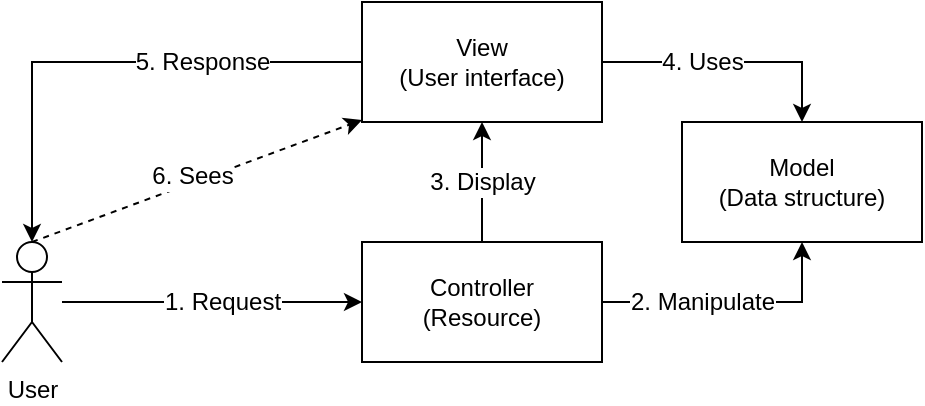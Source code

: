 <mxfile pages="5">
    <diagram id="45507ee3-61b9-811b-3543-1c1f494e3b03" name="MVC">
        <mxGraphModel dx="958" dy="784" grid="1" gridSize="10" guides="1" tooltips="1" connect="1" arrows="1" fold="1" page="1" pageScale="1" pageWidth="850" pageHeight="1100" math="0" shadow="0">
            <root>
                <mxCell id="0"/>
                <mxCell id="1" parent="0"/>
                <mxCell id="55c1ee392287d2f2-1" value="Model&lt;br&gt;(Data structure)" style="rounded=0;whiteSpace=wrap;html=1;" parent="1" vertex="1">
                    <mxGeometry x="420" y="260" width="120" height="60" as="geometry"/>
                </mxCell>
                <mxCell id="55c1ee392287d2f2-14" style="edgeStyle=orthogonalEdgeStyle;rounded=0;html=1;jettySize=auto;orthogonalLoop=1;" parent="1" source="55c1ee392287d2f2-2" target="55c1ee392287d2f2-12" edge="1">
                    <mxGeometry relative="1" as="geometry"/>
                </mxCell>
                <mxCell id="55c1ee392287d2f2-20" value="3. Display" style="text;html=1;resizable=0;points=[];align=center;verticalAlign=middle;labelBackgroundColor=#ffffff;" parent="55c1ee392287d2f2-14" vertex="1" connectable="0">
                    <mxGeometry x="-0.15" relative="1" as="geometry">
                        <mxPoint y="-4.5" as="offset"/>
                    </mxGeometry>
                </mxCell>
                <mxCell id="55c1ee392287d2f2-15" style="edgeStyle=orthogonalEdgeStyle;rounded=0;html=1;entryX=0.5;entryY=1;jettySize=auto;orthogonalLoop=1;" parent="1" source="55c1ee392287d2f2-2" target="55c1ee392287d2f2-1" edge="1">
                    <mxGeometry relative="1" as="geometry"/>
                </mxCell>
                <mxCell id="55c1ee392287d2f2-19" value="2. Manipulate" style="text;html=1;resizable=0;points=[];align=center;verticalAlign=middle;labelBackgroundColor=#ffffff;" parent="55c1ee392287d2f2-15" vertex="1" connectable="0">
                    <mxGeometry x="0.077" y="-2" relative="1" as="geometry">
                        <mxPoint x="-20" y="-2" as="offset"/>
                    </mxGeometry>
                </mxCell>
                <mxCell id="55c1ee392287d2f2-2" value="Controller&lt;br&gt;(Resource)&lt;br&gt;" style="rounded=0;whiteSpace=wrap;html=1;" parent="1" vertex="1">
                    <mxGeometry x="260" y="320" width="120" height="60" as="geometry"/>
                </mxCell>
                <mxCell id="55c1ee392287d2f2-8" style="edgeStyle=orthogonalEdgeStyle;rounded=0;html=1;jettySize=auto;orthogonalLoop=1;" parent="1" source="55c1ee392287d2f2-4" target="55c1ee392287d2f2-2" edge="1">
                    <mxGeometry relative="1" as="geometry"/>
                </mxCell>
                <mxCell id="55c1ee392287d2f2-10" value="1. Request" style="text;html=1;resizable=0;points=[];align=center;verticalAlign=middle;labelBackgroundColor=#ffffff;" parent="55c1ee392287d2f2-8" vertex="1" connectable="0">
                    <mxGeometry x="-0.133" y="-1" relative="1" as="geometry">
                        <mxPoint x="15" y="-1" as="offset"/>
                    </mxGeometry>
                </mxCell>
                <mxCell id="55c1ee392287d2f2-22" style="rounded=0;html=1;exitX=0.5;exitY=0;exitPerimeter=0;entryX=0;entryY=0.983;entryPerimeter=0;jettySize=auto;orthogonalLoop=1;dashed=1;" parent="1" source="55c1ee392287d2f2-4" target="55c1ee392287d2f2-12" edge="1">
                    <mxGeometry relative="1" as="geometry"/>
                </mxCell>
                <mxCell id="55c1ee392287d2f2-23" value="6. Sees" style="text;html=1;resizable=0;points=[];align=center;verticalAlign=middle;labelBackgroundColor=#ffffff;" parent="55c1ee392287d2f2-22" vertex="1" connectable="0">
                    <mxGeometry x="-0.265" y="-1" relative="1" as="geometry">
                        <mxPoint x="18.5" y="-12" as="offset"/>
                    </mxGeometry>
                </mxCell>
                <mxCell id="55c1ee392287d2f2-4" value="User" style="shape=umlActor;verticalLabelPosition=bottom;labelBackgroundColor=#ffffff;verticalAlign=top;html=1;" parent="1" vertex="1">
                    <mxGeometry x="80" y="320" width="30" height="60" as="geometry"/>
                </mxCell>
                <mxCell id="55c1ee392287d2f2-13" style="edgeStyle=orthogonalEdgeStyle;rounded=0;html=1;entryX=0.5;entryY=0;entryPerimeter=0;jettySize=auto;orthogonalLoop=1;" parent="1" source="55c1ee392287d2f2-12" target="55c1ee392287d2f2-4" edge="1">
                    <mxGeometry relative="1" as="geometry"/>
                </mxCell>
                <mxCell id="55c1ee392287d2f2-18" value="5. Response" style="text;html=1;resizable=0;points=[];align=center;verticalAlign=middle;labelBackgroundColor=#ffffff;" parent="55c1ee392287d2f2-13" vertex="1" connectable="0">
                    <mxGeometry x="0.082" y="2" relative="1" as="geometry">
                        <mxPoint x="58" y="-2" as="offset"/>
                    </mxGeometry>
                </mxCell>
                <mxCell id="55c1ee392287d2f2-17" style="edgeStyle=orthogonalEdgeStyle;rounded=0;html=1;entryX=0.5;entryY=0;jettySize=auto;orthogonalLoop=1;" parent="1" source="55c1ee392287d2f2-12" target="55c1ee392287d2f2-1" edge="1">
                    <mxGeometry relative="1" as="geometry"/>
                </mxCell>
                <mxCell id="55c1ee392287d2f2-21" value="4. Uses" style="text;html=1;resizable=0;points=[];align=center;verticalAlign=middle;labelBackgroundColor=#ffffff;" parent="55c1ee392287d2f2-17" vertex="1" connectable="0">
                    <mxGeometry x="-0.462" y="-1" relative="1" as="geometry">
                        <mxPoint x="15" y="-1" as="offset"/>
                    </mxGeometry>
                </mxCell>
                <mxCell id="55c1ee392287d2f2-12" value="View&lt;br&gt;(User interface)&lt;br&gt;" style="rounded=0;whiteSpace=wrap;html=1;" parent="1" vertex="1">
                    <mxGeometry x="260" y="200" width="120" height="60" as="geometry"/>
                </mxCell>
            </root>
        </mxGraphModel>
    </diagram>
    <diagram id="7ed8ea1d-cc0b-b0a7-d203-cf0f7a5fa491" name="ViewModel">
        <mxGraphModel dx="958" dy="784" grid="1" gridSize="10" guides="1" tooltips="1" connect="1" arrows="1" fold="1" page="1" pageScale="1" pageWidth="850" pageHeight="1100" math="0" shadow="0">
            <root>
                <mxCell id="0"/>
                <mxCell id="1" parent="0"/>
                <mxCell id="5344d67a8a685fb7-1" value="ViewModel&lt;br&gt;(Data structure)" style="rounded=0;whiteSpace=wrap;html=1;" parent="1" vertex="1">
                    <mxGeometry x="420" y="260" width="120" height="60" as="geometry"/>
                </mxCell>
                <mxCell id="5344d67a8a685fb7-2" style="edgeStyle=orthogonalEdgeStyle;rounded=0;html=1;jettySize=auto;orthogonalLoop=1;" parent="1" source="5344d67a8a685fb7-6" target="5344d67a8a685fb7-16" edge="1">
                    <mxGeometry relative="1" as="geometry"/>
                </mxCell>
                <mxCell id="5344d67a8a685fb7-3" value="4. Display" style="text;html=1;resizable=0;points=[];align=center;verticalAlign=middle;labelBackgroundColor=#ffffff;" parent="5344d67a8a685fb7-2" vertex="1" connectable="0">
                    <mxGeometry x="-0.15" relative="1" as="geometry">
                        <mxPoint y="-4.5" as="offset"/>
                    </mxGeometry>
                </mxCell>
                <mxCell id="5344d67a8a685fb7-4" style="edgeStyle=orthogonalEdgeStyle;rounded=0;html=1;entryX=0.5;entryY=1;jettySize=auto;orthogonalLoop=1;" parent="1" source="5344d67a8a685fb7-6" target="5344d67a8a685fb7-1" edge="1">
                    <mxGeometry relative="1" as="geometry"/>
                </mxCell>
                <mxCell id="5344d67a8a685fb7-5" value="3. Creates" style="text;html=1;resizable=0;points=[];align=center;verticalAlign=middle;labelBackgroundColor=#ffffff;" parent="5344d67a8a685fb7-4" vertex="1" connectable="0">
                    <mxGeometry x="0.077" y="-2" relative="1" as="geometry">
                        <mxPoint x="-10" y="-2" as="offset"/>
                    </mxGeometry>
                </mxCell>
                <mxCell id="5344d67a8a685fb7-19" style="edgeStyle=orthogonalEdgeStyle;rounded=0;html=1;jettySize=auto;orthogonalLoop=1;" parent="1" source="5344d67a8a685fb7-6" target="5344d67a8a685fb7-18" edge="1">
                    <mxGeometry relative="1" as="geometry"/>
                </mxCell>
                <mxCell id="5344d67a8a685fb7-20" value="2. Manipulates" style="text;html=1;resizable=0;points=[];align=center;verticalAlign=middle;labelBackgroundColor=#ffffff;" parent="5344d67a8a685fb7-19" vertex="1" connectable="0">
                    <mxGeometry x="-0.188" y="29" relative="1" as="geometry">
                        <mxPoint x="-29" y="6" as="offset"/>
                    </mxGeometry>
                </mxCell>
                <mxCell id="5344d67a8a685fb7-6" value="Controller&lt;br&gt;(Resource)&lt;br&gt;" style="rounded=0;whiteSpace=wrap;html=1;" parent="1" vertex="1">
                    <mxGeometry x="260" y="320" width="120" height="60" as="geometry"/>
                </mxCell>
                <mxCell id="5344d67a8a685fb7-7" style="edgeStyle=orthogonalEdgeStyle;rounded=0;html=1;jettySize=auto;orthogonalLoop=1;" parent="1" source="5344d67a8a685fb7-11" target="5344d67a8a685fb7-6" edge="1">
                    <mxGeometry relative="1" as="geometry"/>
                </mxCell>
                <mxCell id="5344d67a8a685fb7-8" value="1. Request" style="text;html=1;resizable=0;points=[];align=center;verticalAlign=middle;labelBackgroundColor=#ffffff;" parent="5344d67a8a685fb7-7" vertex="1" connectable="0">
                    <mxGeometry x="-0.133" y="-1" relative="1" as="geometry">
                        <mxPoint x="15" y="-1" as="offset"/>
                    </mxGeometry>
                </mxCell>
                <mxCell id="5344d67a8a685fb7-9" style="rounded=0;html=1;exitX=0.5;exitY=0;exitPerimeter=0;entryX=0;entryY=0.983;entryPerimeter=0;jettySize=auto;orthogonalLoop=1;dashed=1;" parent="1" source="5344d67a8a685fb7-11" target="5344d67a8a685fb7-16" edge="1">
                    <mxGeometry relative="1" as="geometry"/>
                </mxCell>
                <mxCell id="5344d67a8a685fb7-10" value="7. Sees" style="text;html=1;resizable=0;points=[];align=center;verticalAlign=middle;labelBackgroundColor=#ffffff;" parent="5344d67a8a685fb7-9" vertex="1" connectable="0">
                    <mxGeometry x="-0.265" y="-1" relative="1" as="geometry">
                        <mxPoint x="18.5" y="-12" as="offset"/>
                    </mxGeometry>
                </mxCell>
                <mxCell id="5344d67a8a685fb7-11" value="User" style="shape=umlActor;verticalLabelPosition=bottom;labelBackgroundColor=#ffffff;verticalAlign=top;html=1;" parent="1" vertex="1">
                    <mxGeometry x="80" y="320" width="30" height="60" as="geometry"/>
                </mxCell>
                <mxCell id="5344d67a8a685fb7-12" style="edgeStyle=orthogonalEdgeStyle;rounded=0;html=1;entryX=0.5;entryY=0;entryPerimeter=0;jettySize=auto;orthogonalLoop=1;" parent="1" source="5344d67a8a685fb7-16" target="5344d67a8a685fb7-11" edge="1">
                    <mxGeometry relative="1" as="geometry"/>
                </mxCell>
                <mxCell id="5344d67a8a685fb7-13" value="6. Response" style="text;html=1;resizable=0;points=[];align=center;verticalAlign=middle;labelBackgroundColor=#ffffff;" parent="5344d67a8a685fb7-12" vertex="1" connectable="0">
                    <mxGeometry x="0.082" y="2" relative="1" as="geometry">
                        <mxPoint x="58" y="-2" as="offset"/>
                    </mxGeometry>
                </mxCell>
                <mxCell id="5344d67a8a685fb7-14" style="edgeStyle=orthogonalEdgeStyle;rounded=0;html=1;entryX=0.5;entryY=0;jettySize=auto;orthogonalLoop=1;" parent="1" source="5344d67a8a685fb7-16" target="5344d67a8a685fb7-1" edge="1">
                    <mxGeometry relative="1" as="geometry"/>
                </mxCell>
                <mxCell id="5344d67a8a685fb7-15" value="5. Uses" style="text;html=1;resizable=0;points=[];align=center;verticalAlign=middle;labelBackgroundColor=#ffffff;" parent="5344d67a8a685fb7-14" vertex="1" connectable="0">
                    <mxGeometry x="-0.462" y="-1" relative="1" as="geometry">
                        <mxPoint x="15" y="-1" as="offset"/>
                    </mxGeometry>
                </mxCell>
                <mxCell id="5344d67a8a685fb7-16" value="View&lt;br&gt;(User interface)&lt;br&gt;" style="rounded=0;whiteSpace=wrap;html=1;" parent="1" vertex="1">
                    <mxGeometry x="260" y="200" width="120" height="60" as="geometry"/>
                </mxCell>
                <mxCell id="5344d67a8a685fb7-18" value="Model&lt;br&gt;(Domain)&lt;br&gt;" style="rounded=0;whiteSpace=wrap;html=1;" parent="1" vertex="1">
                    <mxGeometry x="260" y="440" width="120" height="60" as="geometry"/>
                </mxCell>
            </root>
        </mxGraphModel>
    </diagram>
    <diagram id="3be8dbe0-1b58-a1a6-364f-ae996fb718cf" name="Web APIs">
        <mxGraphModel dx="958" dy="784" grid="1" gridSize="10" guides="1" tooltips="1" connect="1" arrows="1" fold="1" page="1" pageScale="1" pageWidth="850" pageHeight="1100" math="0" shadow="0">
            <root>
                <mxCell id="0"/>
                <mxCell id="1" parent="0"/>
                <mxCell id="2" value="Model&lt;br&gt;(Data structure)" style="rounded=0;whiteSpace=wrap;html=1;" parent="1" vertex="1">
                    <mxGeometry x="420" y="260" width="120" height="60" as="geometry"/>
                </mxCell>
                <mxCell id="3" style="edgeStyle=orthogonalEdgeStyle;rounded=0;html=1;jettySize=auto;orthogonalLoop=1;" parent="1" source="7" target="17" edge="1">
                    <mxGeometry relative="1" as="geometry"/>
                </mxCell>
                <mxCell id="4" value="3. Display" style="text;html=1;resizable=0;points=[];align=center;verticalAlign=middle;labelBackgroundColor=#ffffff;" parent="3" vertex="1" connectable="0">
                    <mxGeometry x="-0.15" relative="1" as="geometry">
                        <mxPoint y="-4.5" as="offset"/>
                    </mxGeometry>
                </mxCell>
                <mxCell id="5" style="edgeStyle=orthogonalEdgeStyle;rounded=0;html=1;entryX=0.5;entryY=1;jettySize=auto;orthogonalLoop=1;" parent="1" source="7" target="2" edge="1">
                    <mxGeometry relative="1" as="geometry"/>
                </mxCell>
                <mxCell id="6" value="2. Manipulate" style="text;html=1;resizable=0;points=[];align=center;verticalAlign=middle;labelBackgroundColor=#ffffff;" parent="5" vertex="1" connectable="0">
                    <mxGeometry x="0.077" y="-2" relative="1" as="geometry">
                        <mxPoint x="-20" y="-2" as="offset"/>
                    </mxGeometry>
                </mxCell>
                <mxCell id="7" value="Controller&lt;br&gt;(Resource)&lt;br&gt;" style="rounded=0;whiteSpace=wrap;html=1;" parent="1" vertex="1">
                    <mxGeometry x="260" y="320" width="120" height="60" as="geometry"/>
                </mxCell>
                <mxCell id="8" style="edgeStyle=orthogonalEdgeStyle;rounded=0;html=1;jettySize=auto;orthogonalLoop=1;" parent="1" source="12" target="7" edge="1">
                    <mxGeometry relative="1" as="geometry"/>
                </mxCell>
                <mxCell id="9" value="1. Request" style="text;html=1;resizable=0;points=[];align=center;verticalAlign=middle;labelBackgroundColor=#ffffff;" parent="8" vertex="1" connectable="0">
                    <mxGeometry x="-0.133" y="-1" relative="1" as="geometry">
                        <mxPoint x="15" y="-1" as="offset"/>
                    </mxGeometry>
                </mxCell>
                <mxCell id="10" style="rounded=0;html=1;exitX=0.5;exitY=0;exitPerimeter=0;entryX=0;entryY=0.983;entryPerimeter=0;jettySize=auto;orthogonalLoop=1;dashed=1;" parent="1" source="12" target="17" edge="1">
                    <mxGeometry relative="1" as="geometry"/>
                </mxCell>
                <mxCell id="11" value="6. Consumes" style="text;html=1;resizable=0;points=[];align=center;verticalAlign=middle;labelBackgroundColor=#ffffff;" parent="10" vertex="1" connectable="0">
                    <mxGeometry x="-0.265" y="-1" relative="1" as="geometry">
                        <mxPoint x="18.5" y="-12" as="offset"/>
                    </mxGeometry>
                </mxCell>
                <mxCell id="12" value="Client" style="shape=umlActor;verticalLabelPosition=bottom;labelBackgroundColor=#ffffff;verticalAlign=top;html=1;" parent="1" vertex="1">
                    <mxGeometry x="80" y="320" width="30" height="60" as="geometry"/>
                </mxCell>
                <mxCell id="13" style="edgeStyle=orthogonalEdgeStyle;rounded=0;html=1;entryX=0.5;entryY=0;entryPerimeter=0;jettySize=auto;orthogonalLoop=1;" parent="1" source="17" target="12" edge="1">
                    <mxGeometry relative="1" as="geometry"/>
                </mxCell>
                <mxCell id="14" value="5. Response" style="text;html=1;resizable=0;points=[];align=center;verticalAlign=middle;labelBackgroundColor=#ffffff;" parent="13" vertex="1" connectable="0">
                    <mxGeometry x="0.082" y="2" relative="1" as="geometry">
                        <mxPoint x="58" y="-2" as="offset"/>
                    </mxGeometry>
                </mxCell>
                <mxCell id="15" style="edgeStyle=orthogonalEdgeStyle;rounded=0;html=1;entryX=0.5;entryY=0;jettySize=auto;orthogonalLoop=1;" parent="1" source="17" target="2" edge="1">
                    <mxGeometry relative="1" as="geometry"/>
                </mxCell>
                <mxCell id="16" value="4. Serializing" style="text;html=1;resizable=0;points=[];align=center;verticalAlign=middle;labelBackgroundColor=#ffffff;" parent="15" vertex="1" connectable="0">
                    <mxGeometry x="-0.462" y="-1" relative="1" as="geometry">
                        <mxPoint x="15" y="-1" as="offset"/>
                    </mxGeometry>
                </mxCell>
                <mxCell id="17" value="Data&lt;br&gt;" style="rounded=0;whiteSpace=wrap;html=1;" parent="1" vertex="1">
                    <mxGeometry x="260" y="200" width="120" height="60" as="geometry"/>
                </mxCell>
            </root>
        </mxGraphModel>
    </diagram>
    <diagram id="980cea9f-c2d1-b28c-84b2-f6ba478122d5" name="MVC+DTOs">
        <mxGraphModel dx="958" dy="784" grid="1" gridSize="10" guides="1" tooltips="1" connect="1" arrows="1" fold="1" page="1" pageScale="1" pageWidth="850" pageHeight="1100" math="0" shadow="0">
            <root>
                <mxCell id="0"/>
                <mxCell id="1" parent="0"/>
                <mxCell id="2" value="DTO&lt;br&gt;" style="rounded=0;whiteSpace=wrap;html=1;" parent="1" vertex="1">
                    <mxGeometry x="420" y="260" width="120" height="60" as="geometry"/>
                </mxCell>
                <mxCell id="3" style="edgeStyle=orthogonalEdgeStyle;rounded=0;html=1;jettySize=auto;orthogonalLoop=1;" parent="1" source="9" target="19" edge="1">
                    <mxGeometry relative="1" as="geometry"/>
                </mxCell>
                <mxCell id="4" value="4. Display" style="text;html=1;resizable=0;points=[];align=center;verticalAlign=middle;labelBackgroundColor=#ffffff;" parent="3" vertex="1" connectable="0">
                    <mxGeometry x="-0.15" relative="1" as="geometry">
                        <mxPoint y="-4.5" as="offset"/>
                    </mxGeometry>
                </mxCell>
                <mxCell id="5" style="edgeStyle=orthogonalEdgeStyle;rounded=0;html=1;entryX=0.5;entryY=1;jettySize=auto;orthogonalLoop=1;" parent="1" source="9" target="2" edge="1">
                    <mxGeometry relative="1" as="geometry"/>
                </mxCell>
                <mxCell id="6" value="3. Creates" style="text;html=1;resizable=0;points=[];align=center;verticalAlign=middle;labelBackgroundColor=#ffffff;" parent="5" vertex="1" connectable="0">
                    <mxGeometry x="0.077" y="-2" relative="1" as="geometry">
                        <mxPoint x="-10" y="-2" as="offset"/>
                    </mxGeometry>
                </mxCell>
                <mxCell id="7" style="edgeStyle=orthogonalEdgeStyle;rounded=0;html=1;jettySize=auto;orthogonalLoop=1;" parent="1" source="9" target="20" edge="1">
                    <mxGeometry relative="1" as="geometry"/>
                </mxCell>
                <mxCell id="8" value="2. Manipulates" style="text;html=1;resizable=0;points=[];align=center;verticalAlign=middle;labelBackgroundColor=#ffffff;" parent="7" vertex="1" connectable="0">
                    <mxGeometry x="-0.188" y="29" relative="1" as="geometry">
                        <mxPoint x="-29" y="6" as="offset"/>
                    </mxGeometry>
                </mxCell>
                <mxCell id="9" value="Controller&lt;br&gt;(Resource)&lt;br&gt;" style="rounded=0;whiteSpace=wrap;html=1;" parent="1" vertex="1">
                    <mxGeometry x="260" y="320" width="120" height="60" as="geometry"/>
                </mxCell>
                <mxCell id="10" style="edgeStyle=orthogonalEdgeStyle;rounded=0;html=1;jettySize=auto;orthogonalLoop=1;" parent="1" source="14" target="9" edge="1">
                    <mxGeometry relative="1" as="geometry"/>
                </mxCell>
                <mxCell id="11" value="1. Request" style="text;html=1;resizable=0;points=[];align=center;verticalAlign=middle;labelBackgroundColor=#ffffff;" parent="10" vertex="1" connectable="0">
                    <mxGeometry x="-0.133" y="-1" relative="1" as="geometry">
                        <mxPoint x="15" y="-1" as="offset"/>
                    </mxGeometry>
                </mxCell>
                <mxCell id="12" style="rounded=0;html=1;exitX=0.5;exitY=0;exitPerimeter=0;entryX=0;entryY=0.983;entryPerimeter=0;jettySize=auto;orthogonalLoop=1;dashed=1;" parent="1" source="14" target="19" edge="1">
                    <mxGeometry relative="1" as="geometry"/>
                </mxCell>
                <mxCell id="13" value="7. Consumes" style="text;html=1;resizable=0;points=[];align=center;verticalAlign=middle;labelBackgroundColor=#ffffff;" parent="12" vertex="1" connectable="0">
                    <mxGeometry x="-0.265" y="-1" relative="1" as="geometry">
                        <mxPoint x="18.5" y="-12" as="offset"/>
                    </mxGeometry>
                </mxCell>
                <mxCell id="14" value="Client" style="shape=umlActor;verticalLabelPosition=bottom;labelBackgroundColor=#ffffff;verticalAlign=top;html=1;" parent="1" vertex="1">
                    <mxGeometry x="80" y="320" width="30" height="60" as="geometry"/>
                </mxCell>
                <mxCell id="15" style="edgeStyle=orthogonalEdgeStyle;rounded=0;html=1;entryX=0.5;entryY=0;entryPerimeter=0;jettySize=auto;orthogonalLoop=1;" parent="1" source="19" target="14" edge="1">
                    <mxGeometry relative="1" as="geometry"/>
                </mxCell>
                <mxCell id="16" value="6. Response" style="text;html=1;resizable=0;points=[];align=center;verticalAlign=middle;labelBackgroundColor=#ffffff;" parent="15" vertex="1" connectable="0">
                    <mxGeometry x="0.082" y="2" relative="1" as="geometry">
                        <mxPoint x="58" y="-2" as="offset"/>
                    </mxGeometry>
                </mxCell>
                <mxCell id="17" style="edgeStyle=orthogonalEdgeStyle;rounded=0;html=1;entryX=0.5;entryY=0;jettySize=auto;orthogonalLoop=1;" parent="1" source="19" target="2" edge="1">
                    <mxGeometry relative="1" as="geometry"/>
                </mxCell>
                <mxCell id="18" value="5. Serializing" style="text;html=1;resizable=0;points=[];align=center;verticalAlign=middle;labelBackgroundColor=#ffffff;" parent="17" vertex="1" connectable="0">
                    <mxGeometry x="-0.462" y="-1" relative="1" as="geometry">
                        <mxPoint x="15" y="-1" as="offset"/>
                    </mxGeometry>
                </mxCell>
                <mxCell id="19" value="Data&lt;br&gt;" style="rounded=0;whiteSpace=wrap;html=1;" parent="1" vertex="1">
                    <mxGeometry x="260" y="200" width="120" height="60" as="geometry"/>
                </mxCell>
                <mxCell id="20" value="Model&lt;br&gt;(Domain)&lt;br&gt;" style="rounded=0;whiteSpace=wrap;html=1;" parent="1" vertex="1">
                    <mxGeometry x="260" y="440" width="120" height="60" as="geometry"/>
                </mxCell>
            </root>
        </mxGraphModel>
    </diagram>
    <diagram id="jFdloxNuc3hZUF0NXjSb" name="Typed Client">
        <mxGraphModel dx="958" dy="784" grid="1" gridSize="10" guides="1" tooltips="1" connect="1" arrows="1" fold="1" page="1" pageScale="1" pageWidth="850" pageHeight="1100" math="0" shadow="0">
            <root>
                <mxCell id="0"/>
                <mxCell id="1" parent="0"/>
                <mxCell id="725d6768634ed1ba-4" style="edgeStyle=orthogonalEdgeStyle;rounded=0;html=1;jettySize=auto;orthogonalLoop=1;" parent="1" source="725d6768634ed1ba-1" target="725d6768634ed1ba-2" edge="1">
                    <mxGeometry relative="1" as="geometry"/>
                </mxCell>
                <mxCell id="725d6768634ed1ba-8" value="Uses" style="text;html=1;resizable=0;points=[];align=center;verticalAlign=middle;labelBackgroundColor=#ffffff;" parent="725d6768634ed1ba-4" vertex="1" connectable="0">
                    <mxGeometry x="-0.383" y="2" relative="1" as="geometry">
                        <mxPoint x="15" y="2" as="offset"/>
                    </mxGeometry>
                </mxCell>
                <mxCell id="725d6768634ed1ba-1" value="My.Api" style="rounded=0;whiteSpace=wrap;html=1;" parent="1" vertex="1">
                    <mxGeometry x="160" y="60" width="120" height="60" as="geometry"/>
                </mxCell>
                <mxCell id="725d6768634ed1ba-2" value="My.Api.Contracts" style="rounded=0;whiteSpace=wrap;html=1;" parent="1" vertex="1">
                    <mxGeometry x="360" y="60" width="120" height="60" as="geometry"/>
                </mxCell>
                <mxCell id="725d6768634ed1ba-5" style="edgeStyle=orthogonalEdgeStyle;rounded=0;html=1;jettySize=auto;orthogonalLoop=1;" parent="1" source="725d6768634ed1ba-3" target="725d6768634ed1ba-2" edge="1">
                    <mxGeometry relative="1" as="geometry"/>
                </mxCell>
                <mxCell id="725d6768634ed1ba-9" value="Uses" style="text;html=1;resizable=0;points=[];align=center;verticalAlign=middle;labelBackgroundColor=#ffffff;" parent="725d6768634ed1ba-5" vertex="1" connectable="0">
                    <mxGeometry x="0.058" relative="1" as="geometry">
                        <mxPoint x="2" as="offset"/>
                    </mxGeometry>
                </mxCell>
                <mxCell id="725d6768634ed1ba-6" style="edgeStyle=elbowEdgeStyle;rounded=0;html=1;jettySize=auto;orthogonalLoop=1;elbow=vertical;entryX=0.5;entryY=1;exitX=0.5;exitY=1;dashed=1;" parent="1" source="725d6768634ed1ba-3" target="725d6768634ed1ba-1" edge="1">
                    <mxGeometry relative="1" as="geometry">
                        <Array as="points">
                            <mxPoint x="420" y="180"/>
                        </Array>
                    </mxGeometry>
                </mxCell>
                <mxCell id="725d6768634ed1ba-7" value="Call over HTTP" style="text;html=1;resizable=0;points=[];align=center;verticalAlign=middle;labelBackgroundColor=#ffffff;spacing=2;labelBorderColor=#000000;" parent="725d6768634ed1ba-6" vertex="1" connectable="0">
                    <mxGeometry x="0.051" y="4" relative="1" as="geometry">
                        <mxPoint x="18" y="-4" as="offset"/>
                    </mxGeometry>
                </mxCell>
                <mxCell id="725d6768634ed1ba-3" value="My.Client" style="rounded=0;whiteSpace=wrap;html=1;" parent="1" vertex="1">
                    <mxGeometry x="560" y="60" width="120" height="60" as="geometry"/>
                </mxCell>
                <mxCell id="725d6768634ed1ba-10" style="edgeStyle=orthogonalEdgeStyle;rounded=0;html=1;jettySize=auto;orthogonalLoop=1;" parent="1" source="725d6768634ed1ba-12" target="725d6768634ed1ba-13" edge="1">
                    <mxGeometry relative="1" as="geometry"/>
                </mxCell>
                <mxCell id="725d6768634ed1ba-11" value="Uses" style="text;html=1;resizable=0;points=[];align=center;verticalAlign=middle;labelBackgroundColor=#ffffff;" parent="725d6768634ed1ba-10" vertex="1" connectable="0">
                    <mxGeometry x="-0.383" y="2" relative="1" as="geometry">
                        <mxPoint x="15" y="2" as="offset"/>
                    </mxGeometry>
                </mxCell>
                <mxCell id="725d6768634ed1ba-12" value="My.Api" style="rounded=0;whiteSpace=wrap;html=1;" parent="1" vertex="1">
                    <mxGeometry x="40" y="300" width="120" height="60" as="geometry"/>
                </mxCell>
                <mxCell id="725d6768634ed1ba-13" value="My.Api.Contracts" style="rounded=0;whiteSpace=wrap;html=1;" parent="1" vertex="1">
                    <mxGeometry x="240" y="300" width="120" height="60" as="geometry"/>
                </mxCell>
                <mxCell id="725d6768634ed1ba-14" style="edgeStyle=orthogonalEdgeStyle;rounded=0;html=1;jettySize=auto;orthogonalLoop=1;" parent="1" source="725d6768634ed1ba-18" target="725d6768634ed1ba-13" edge="1">
                    <mxGeometry relative="1" as="geometry"/>
                </mxCell>
                <mxCell id="725d6768634ed1ba-15" value="Uses" style="text;html=1;resizable=0;points=[];align=center;verticalAlign=middle;labelBackgroundColor=#ffffff;" parent="725d6768634ed1ba-14" vertex="1" connectable="0">
                    <mxGeometry x="0.058" relative="1" as="geometry">
                        <mxPoint x="2" as="offset"/>
                    </mxGeometry>
                </mxCell>
                <mxCell id="725d6768634ed1ba-16" style="edgeStyle=elbowEdgeStyle;rounded=0;html=1;jettySize=auto;orthogonalLoop=1;elbow=vertical;entryX=0.5;entryY=1;exitX=0.5;exitY=1;dashed=1;" parent="1" source="725d6768634ed1ba-18" target="725d6768634ed1ba-12" edge="1">
                    <mxGeometry relative="1" as="geometry">
                        <Array as="points">
                            <mxPoint x="300" y="420"/>
                        </Array>
                    </mxGeometry>
                </mxCell>
                <mxCell id="725d6768634ed1ba-17" value="Call over HTTP" style="text;html=1;resizable=0;points=[];align=center;verticalAlign=middle;labelBackgroundColor=#ffffff;spacing=2;labelBorderColor=#000000;" parent="725d6768634ed1ba-16" vertex="1" connectable="0">
                    <mxGeometry x="0.051" y="4" relative="1" as="geometry">
                        <mxPoint x="18" y="-4" as="offset"/>
                    </mxGeometry>
                </mxCell>
                <mxCell id="725d6768634ed1ba-18" value="My.Api.Client" style="rounded=0;whiteSpace=wrap;html=1;" parent="1" vertex="1">
                    <mxGeometry x="440" y="300" width="120" height="60" as="geometry"/>
                </mxCell>
                <mxCell id="725d6768634ed1ba-20" style="edgeStyle=elbowEdgeStyle;rounded=0;html=1;jettySize=auto;orthogonalLoop=1;exitX=0;exitY=0.5;" parent="1" source="725d6768634ed1ba-19" edge="1">
                    <mxGeometry relative="1" as="geometry">
                        <mxPoint x="560" y="330" as="targetPoint"/>
                    </mxGeometry>
                </mxCell>
                <mxCell id="725d6768634ed1ba-21" value="Uses" style="text;html=1;resizable=0;points=[];align=center;verticalAlign=middle;labelBackgroundColor=#ffffff;" parent="725d6768634ed1ba-20" vertex="1" connectable="0">
                    <mxGeometry x="0.117" y="1" relative="1" as="geometry">
                        <mxPoint x="-1" y="-8" as="offset"/>
                    </mxGeometry>
                </mxCell>
                <mxCell id="725d6768634ed1ba-19" value="My.Client" style="rounded=0;whiteSpace=wrap;html=1;" parent="1" vertex="1">
                    <mxGeometry x="640" y="260" width="120" height="60" as="geometry"/>
                </mxCell>
                <mxCell id="725d6768634ed1ba-24" value="" style="edgeStyle=elbowEdgeStyle;rounded=0;html=1;jettySize=auto;orthogonalLoop=1;entryX=1;entryY=0.5;exitX=0;exitY=0.5;" parent="1" source="725d6768634ed1ba-22" target="725d6768634ed1ba-18" edge="1">
                    <mxGeometry relative="1" as="geometry">
                        <mxPoint x="700" y="530" as="targetPoint"/>
                    </mxGeometry>
                </mxCell>
                <mxCell id="725d6768634ed1ba-25" value="Uses" style="text;html=1;resizable=0;points=[];align=center;verticalAlign=middle;labelBackgroundColor=#ffffff;" parent="725d6768634ed1ba-24" vertex="1" connectable="0">
                    <mxGeometry x="-0.067" relative="1" as="geometry">
                        <mxPoint as="offset"/>
                    </mxGeometry>
                </mxCell>
                <mxCell id="725d6768634ed1ba-22" value="Another App" style="rounded=0;whiteSpace=wrap;html=1;" parent="1" vertex="1">
                    <mxGeometry x="640" y="340" width="120" height="60" as="geometry"/>
                </mxCell>
            </root>
        </mxGraphModel>
    </diagram>
    <diagram id="FPYkylSLUc7cdMkFlZGH" name="DTO">
        <mxGraphModel dx="2150" dy="784" grid="1" gridSize="10" guides="1" tooltips="1" connect="1" arrows="1" fold="1" page="0" pageScale="1" pageWidth="850" pageHeight="1100" math="0" shadow="0">
            <root>
                <mxCell id="0"/>
                <mxCell id="1" parent="0"/>
                <mxCell id="w7NYnEJRKMs-tGhZHZ1b-1" value="REST API Endpoint" style="rounded=0;whiteSpace=wrap;html=1;horizontal=1;align=center;verticalAlign=top;" parent="1" vertex="1">
                    <mxGeometry x="-680" y="160" width="160" height="200" as="geometry"/>
                </mxCell>
                <mxCell id="w7NYnEJRKMs-tGhZHZ1b-2" style="edgeStyle=orthogonalEdgeStyle;rounded=0;orthogonalLoop=1;jettySize=auto;html=1;entryX=0.5;entryY=0;entryDx=0;entryDy=0;" parent="1" source="w7NYnEJRKMs-tGhZHZ1b-4" target="w7NYnEJRKMs-tGhZHZ1b-8" edge="1">
                    <mxGeometry relative="1" as="geometry"/>
                </mxCell>
                <mxCell id="w7NYnEJRKMs-tGhZHZ1b-3" style="edgeStyle=none;rounded=0;orthogonalLoop=1;jettySize=auto;html=1;startArrow=classic;startFill=1;endArrow=none;endFill=0;" parent="1" source="w7NYnEJRKMs-tGhZHZ1b-4" edge="1">
                    <mxGeometry relative="1" as="geometry">
                        <mxPoint x="-700" y="220" as="targetPoint"/>
                    </mxGeometry>
                </mxCell>
                <mxCell id="w7NYnEJRKMs-tGhZHZ1b-4" value="HTTP&lt;br&gt;(input)" style="rounded=0;whiteSpace=wrap;html=1;" parent="1" vertex="1">
                    <mxGeometry x="-660" y="190" width="120" height="60" as="geometry"/>
                </mxCell>
                <mxCell id="w7NYnEJRKMs-tGhZHZ1b-5" style="edgeStyle=none;rounded=0;orthogonalLoop=1;jettySize=auto;html=1;startArrow=none;startFill=0;endArrow=classic;endFill=1;" parent="1" source="w7NYnEJRKMs-tGhZHZ1b-6" edge="1">
                    <mxGeometry relative="1" as="geometry">
                        <mxPoint x="-700" y="320" as="targetPoint"/>
                    </mxGeometry>
                </mxCell>
                <mxCell id="w7NYnEJRKMs-tGhZHZ1b-6" value="HTTP&lt;br&gt;(output)" style="rounded=0;whiteSpace=wrap;html=1;" parent="1" vertex="1">
                    <mxGeometry x="-660" y="290" width="120" height="60" as="geometry"/>
                </mxCell>
                <mxCell id="w7NYnEJRKMs-tGhZHZ1b-7" style="edgeStyle=orthogonalEdgeStyle;rounded=0;orthogonalLoop=1;jettySize=auto;html=1;exitX=0.5;exitY=1;exitDx=0;exitDy=0;entryX=1;entryY=0.5;entryDx=0;entryDy=0;" parent="1" source="w7NYnEJRKMs-tGhZHZ1b-8" target="w7NYnEJRKMs-tGhZHZ1b-6" edge="1">
                    <mxGeometry relative="1" as="geometry"/>
                </mxCell>
                <mxCell id="w7NYnEJRKMs-tGhZHZ1b-8" value="Domain logic" style="rounded=0;whiteSpace=wrap;html=1;" parent="1" vertex="1">
                    <mxGeometry x="-500" y="240" width="120" height="60" as="geometry"/>
                </mxCell>
                <mxCell id="w7NYnEJRKMs-tGhZHZ1b-9" value="Figure 4.x" style="text;html=1;align=center;verticalAlign=middle;resizable=0;points=[];autosize=1;fontSize=12;fontColor=default;" parent="1" vertex="1">
                    <mxGeometry x="-640" y="395" width="80" height="30" as="geometry"/>
                </mxCell>
                <mxCell id="w7NYnEJRKMs-tGhZHZ1b-10" value="REST API Endpoint" style="rounded=0;whiteSpace=wrap;html=1;horizontal=1;align=center;verticalAlign=top;" parent="1" vertex="1">
                    <mxGeometry x="-280" y="160" width="160" height="200" as="geometry"/>
                </mxCell>
                <mxCell id="w7NYnEJRKMs-tGhZHZ1b-11" style="edgeStyle=orthogonalEdgeStyle;rounded=0;orthogonalLoop=1;jettySize=auto;html=1;entryX=0.5;entryY=0;entryDx=0;entryDy=0;" parent="1" source="w7NYnEJRKMs-tGhZHZ1b-13" target="w7NYnEJRKMs-tGhZHZ1b-17" edge="1">
                    <mxGeometry relative="1" as="geometry"/>
                </mxCell>
                <mxCell id="w7NYnEJRKMs-tGhZHZ1b-12" style="edgeStyle=none;rounded=0;orthogonalLoop=1;jettySize=auto;html=1;startArrow=classic;startFill=1;endArrow=none;endFill=0;" parent="1" source="w7NYnEJRKMs-tGhZHZ1b-13" edge="1">
                    <mxGeometry relative="1" as="geometry">
                        <mxPoint x="-300" y="220" as="targetPoint"/>
                    </mxGeometry>
                </mxCell>
                <mxCell id="w7NYnEJRKMs-tGhZHZ1b-13" value="Input DTO" style="rounded=0;whiteSpace=wrap;html=1;" parent="1" vertex="1">
                    <mxGeometry x="-260" y="190" width="120" height="60" as="geometry"/>
                </mxCell>
                <mxCell id="w7NYnEJRKMs-tGhZHZ1b-14" style="edgeStyle=none;rounded=0;orthogonalLoop=1;jettySize=auto;html=1;startArrow=none;startFill=0;endArrow=classic;endFill=1;" parent="1" source="w7NYnEJRKMs-tGhZHZ1b-15" edge="1">
                    <mxGeometry relative="1" as="geometry">
                        <mxPoint x="-300" y="320" as="targetPoint"/>
                    </mxGeometry>
                </mxCell>
                <mxCell id="w7NYnEJRKMs-tGhZHZ1b-15" value="Output DTO" style="rounded=0;whiteSpace=wrap;html=1;" parent="1" vertex="1">
                    <mxGeometry x="-260" y="290" width="120" height="60" as="geometry"/>
                </mxCell>
                <mxCell id="w7NYnEJRKMs-tGhZHZ1b-16" style="edgeStyle=orthogonalEdgeStyle;rounded=0;orthogonalLoop=1;jettySize=auto;html=1;exitX=0.5;exitY=1;exitDx=0;exitDy=0;entryX=1;entryY=0.5;entryDx=0;entryDy=0;" parent="1" source="w7NYnEJRKMs-tGhZHZ1b-17" target="w7NYnEJRKMs-tGhZHZ1b-15" edge="1">
                    <mxGeometry relative="1" as="geometry"/>
                </mxCell>
                <mxCell id="w7NYnEJRKMs-tGhZHZ1b-17" value="Domain logic" style="rounded=0;whiteSpace=wrap;html=1;" parent="1" vertex="1">
                    <mxGeometry x="-100" y="240" width="120" height="60" as="geometry"/>
                </mxCell>
                <mxCell id="w7NYnEJRKMs-tGhZHZ1b-18" value="Figure 4.x" style="text;html=1;align=center;verticalAlign=middle;resizable=0;points=[];autosize=1;fontSize=12;fontColor=default;" parent="1" vertex="1">
                    <mxGeometry x="-240" y="395" width="80" height="30" as="geometry"/>
                </mxCell>
                <mxCell id="w7NYnEJRKMs-tGhZHZ1b-29" value="Create the registration" style="shape=process;whiteSpace=wrap;html=1;backgroundOutline=1;labelBackgroundColor=none;fontColor=default;fillColor=default;" parent="1" vertex="1">
                    <mxGeometry x="-480" y="770" width="160" height="60" as="geometry"/>
                </mxCell>
                <mxCell id="w7NYnEJRKMs-tGhZHZ1b-31" value="REST API Endpoint" style="rounded=0;whiteSpace=wrap;html=1;horizontal=1;align=center;verticalAlign=top;" parent="1" vertex="1">
                    <mxGeometry x="-700" y="620" width="180" height="360" as="geometry"/>
                </mxCell>
                <mxCell id="w7NYnEJRKMs-tGhZHZ1b-32" style="edgeStyle=orthogonalEdgeStyle;rounded=0;orthogonalLoop=1;jettySize=auto;html=1;entryX=0.5;entryY=0;entryDx=0;entryDy=0;" parent="1" source="w7NYnEJRKMs-tGhZHZ1b-41" target="w7NYnEJRKMs-tGhZHZ1b-29" edge="1">
                    <mxGeometry relative="1" as="geometry">
                        <mxPoint x="-540" y="740" as="sourcePoint"/>
                        <mxPoint x="-440" y="760" as="targetPoint"/>
                    </mxGeometry>
                </mxCell>
                <mxCell id="w7NYnEJRKMs-tGhZHZ1b-33" style="edgeStyle=none;rounded=0;orthogonalLoop=1;jettySize=auto;html=1;startArrow=classic;startFill=1;endArrow=none;endFill=0;" parent="1" source="w7NYnEJRKMs-tGhZHZ1b-41" target="w7NYnEJRKMs-tGhZHZ1b-47" edge="1">
                    <mxGeometry relative="1" as="geometry">
                        <mxPoint x="-760" y="739.921" as="targetPoint"/>
                        <mxPoint x="-680" y="739.5" as="sourcePoint"/>
                    </mxGeometry>
                </mxCell>
                <mxCell id="w7NYnEJRKMs-tGhZHZ1b-40" value="POST" style="edgeLabel;html=1;align=center;verticalAlign=middle;resizable=0;points=[];fontColor=default;" parent="w7NYnEJRKMs-tGhZHZ1b-33" vertex="1" connectable="0">
                    <mxGeometry x="0.475" y="1" relative="1" as="geometry">
                        <mxPoint x="9" y="-1" as="offset"/>
                    </mxGeometry>
                </mxCell>
                <mxCell id="w7NYnEJRKMs-tGhZHZ1b-35" style="edgeStyle=none;rounded=0;orthogonalLoop=1;jettySize=auto;html=1;startArrow=none;startFill=0;endArrow=classic;endFill=1;" parent="1" source="w7NYnEJRKMs-tGhZHZ1b-50" target="w7NYnEJRKMs-tGhZHZ1b-47" edge="1">
                    <mxGeometry relative="1" as="geometry">
                        <mxPoint x="-760" y="840" as="targetPoint"/>
                        <mxPoint x="-660" y="840" as="sourcePoint"/>
                        <Array as="points">
                            <mxPoint x="-785" y="885"/>
                        </Array>
                    </mxGeometry>
                </mxCell>
                <mxCell id="w7NYnEJRKMs-tGhZHZ1b-54" value="Response" style="edgeLabel;html=1;align=center;verticalAlign=middle;resizable=0;points=[];fontColor=default;" parent="w7NYnEJRKMs-tGhZHZ1b-35" vertex="1" connectable="0">
                    <mxGeometry x="-0.235" relative="1" as="geometry">
                        <mxPoint x="25" as="offset"/>
                    </mxGeometry>
                </mxCell>
                <mxCell id="w7NYnEJRKMs-tGhZHZ1b-37" style="edgeStyle=orthogonalEdgeStyle;rounded=0;orthogonalLoop=1;jettySize=auto;html=1;exitX=0.5;exitY=1;exitDx=0;exitDy=0;" parent="1" source="w7NYnEJRKMs-tGhZHZ1b-29" target="w7NYnEJRKMs-tGhZHZ1b-50" edge="1">
                    <mxGeometry relative="1" as="geometry">
                        <mxPoint x="-440" y="820" as="sourcePoint"/>
                        <mxPoint x="-540" y="840" as="targetPoint"/>
                    </mxGeometry>
                </mxCell>
                <mxCell id="w7NYnEJRKMs-tGhZHZ1b-39" value="Figure 4.x" style="text;html=1;align=center;verticalAlign=middle;resizable=0;points=[];autosize=1;fontSize=12;fontColor=default;" parent="1" vertex="1">
                    <mxGeometry x="-640" y="1140" width="80" height="30" as="geometry"/>
                </mxCell>
                <mxCell id="w7NYnEJRKMs-tGhZHZ1b-41" value="Input DTO" style="swimlane;fontStyle=0;childLayout=stackLayout;horizontal=1;startSize=30;horizontalStack=0;resizeParent=1;resizeParentMax=0;resizeLast=0;collapsible=1;marginBottom=0;whiteSpace=wrap;html=1;fontColor=default;labelBackgroundColor=none;fillColor=default;swimlaneFillColor=default;" parent="1" vertex="1">
                    <mxGeometry x="-680" y="660" width="140" height="120" as="geometry"/>
                </mxCell>
                <mxCell id="w7NYnEJRKMs-tGhZHZ1b-42" value="Registrant: Person" style="text;strokeColor=none;fillColor=none;align=left;verticalAlign=middle;spacingLeft=4;spacingRight=4;overflow=hidden;points=[[0,0.5],[1,0.5]];portConstraint=eastwest;rotatable=0;whiteSpace=wrap;html=1;fontColor=default;labelBackgroundColor=none;" parent="w7NYnEJRKMs-tGhZHZ1b-41" vertex="1">
                    <mxGeometry y="30" width="140" height="30" as="geometry"/>
                </mxCell>
                <mxCell id="w7NYnEJRKMs-tGhZHZ1b-43" value="Activity: Event" style="text;strokeColor=none;fillColor=none;align=left;verticalAlign=middle;spacingLeft=4;spacingRight=4;overflow=hidden;points=[[0,0.5],[1,0.5]];portConstraint=eastwest;rotatable=0;whiteSpace=wrap;html=1;fontColor=default;labelBackgroundColor=none;" parent="w7NYnEJRKMs-tGhZHZ1b-41" vertex="1">
                    <mxGeometry y="60" width="140" height="30" as="geometry"/>
                </mxCell>
                <mxCell id="w7NYnEJRKMs-tGhZHZ1b-44" value="Payment: PaymentInfo" style="text;strokeColor=none;fillColor=none;align=left;verticalAlign=middle;spacingLeft=4;spacingRight=4;overflow=hidden;points=[[0,0.5],[1,0.5]];portConstraint=eastwest;rotatable=0;whiteSpace=wrap;html=1;fontColor=default;labelBackgroundColor=none;" parent="w7NYnEJRKMs-tGhZHZ1b-41" vertex="1">
                    <mxGeometry y="90" width="140" height="30" as="geometry"/>
                </mxCell>
                <mxCell id="w7NYnEJRKMs-tGhZHZ1b-49" style="edgeStyle=none;html=1;fontColor=default;" parent="1" source="w7NYnEJRKMs-tGhZHZ1b-46" target="w7NYnEJRKMs-tGhZHZ1b-47" edge="1">
                    <mxGeometry relative="1" as="geometry"/>
                </mxCell>
                <mxCell id="w7NYnEJRKMs-tGhZHZ1b-46" value="User" style="shape=umlActor;verticalLabelPosition=bottom;verticalAlign=top;html=1;outlineConnect=0;labelBackgroundColor=none;fontColor=default;fillColor=default;" parent="1" vertex="1">
                    <mxGeometry x="-880" y="690" width="30" height="60" as="geometry"/>
                </mxCell>
                <mxCell id="w7NYnEJRKMs-tGhZHZ1b-47" value="" style="sketch=0;pointerEvents=1;shadow=0;dashed=0;html=1;strokeColor=default;fillColor=default;aspect=fixed;labelPosition=center;verticalLabelPosition=bottom;verticalAlign=top;align=center;outlineConnect=0;shape=mxgraph.vvd.web_browser;labelBackgroundColor=none;fontColor=default;" parent="1" vertex="1">
                    <mxGeometry x="-810" y="702.25" width="50" height="35.5" as="geometry"/>
                </mxCell>
                <mxCell id="w7NYnEJRKMs-tGhZHZ1b-50" value="Output DTO" style="swimlane;fontStyle=0;childLayout=stackLayout;horizontal=1;startSize=30;horizontalStack=0;resizeParent=1;resizeParentMax=0;resizeLast=0;collapsible=1;marginBottom=0;whiteSpace=wrap;html=1;fontColor=default;labelBackgroundColor=none;fillColor=default;swimlaneFillColor=default;" parent="1" vertex="1">
                    <mxGeometry x="-680" y="810" width="140" height="150" as="geometry"/>
                </mxCell>
                <mxCell id="w7NYnEJRKMs-tGhZHZ1b-51" value="Status: Status" style="text;strokeColor=none;fillColor=none;align=left;verticalAlign=middle;spacingLeft=4;spacingRight=4;overflow=hidden;points=[[0,0.5],[1,0.5]];portConstraint=eastwest;rotatable=0;whiteSpace=wrap;html=1;fontColor=default;labelBackgroundColor=none;" parent="w7NYnEJRKMs-tGhZHZ1b-50" vertex="1">
                    <mxGeometry y="30" width="140" height="30" as="geometry"/>
                </mxCell>
                <mxCell id="w7NYnEJRKMs-tGhZHZ1b-81" value="NumberOfSeats: int" style="text;strokeColor=none;fillColor=none;align=left;verticalAlign=middle;spacingLeft=4;spacingRight=4;overflow=hidden;points=[[0,0.5],[1,0.5]];portConstraint=eastwest;rotatable=0;whiteSpace=wrap;html=1;fontColor=default;labelBackgroundColor=none;" parent="w7NYnEJRKMs-tGhZHZ1b-50" vertex="1">
                    <mxGeometry y="60" width="140" height="30" as="geometry"/>
                </mxCell>
                <mxCell id="w7NYnEJRKMs-tGhZHZ1b-82" value="ActivityId: int" style="text;strokeColor=none;fillColor=none;align=left;verticalAlign=middle;spacingLeft=4;spacingRight=4;overflow=hidden;points=[[0,0.5],[1,0.5]];portConstraint=eastwest;rotatable=0;whiteSpace=wrap;html=1;fontColor=default;labelBackgroundColor=none;" parent="w7NYnEJRKMs-tGhZHZ1b-50" vertex="1">
                    <mxGeometry y="90" width="140" height="30" as="geometry"/>
                </mxCell>
                <mxCell id="w7NYnEJRKMs-tGhZHZ1b-83" value="ActivityDate: DateTime" style="text;strokeColor=none;fillColor=none;align=left;verticalAlign=middle;spacingLeft=4;spacingRight=4;overflow=hidden;points=[[0,0.5],[1,0.5]];portConstraint=eastwest;rotatable=0;whiteSpace=wrap;html=1;fontColor=default;labelBackgroundColor=none;" parent="w7NYnEJRKMs-tGhZHZ1b-50" vertex="1">
                    <mxGeometry y="120" width="140" height="30" as="geometry"/>
                </mxCell>
                <mxCell id="w7NYnEJRKMs-tGhZHZ1b-55" value="Fetch the registration" style="shape=process;whiteSpace=wrap;html=1;backgroundOutline=1;labelBackgroundColor=none;fontColor=default;fillColor=default;" parent="1" vertex="1">
                    <mxGeometry x="160" y="760" width="160" height="60" as="geometry"/>
                </mxCell>
                <mxCell id="w7NYnEJRKMs-tGhZHZ1b-56" value="REST API Endpoint" style="rounded=0;whiteSpace=wrap;html=1;horizontal=1;align=center;verticalAlign=top;" parent="1" vertex="1">
                    <mxGeometry x="-60" y="650" width="180" height="270" as="geometry"/>
                </mxCell>
                <mxCell id="w7NYnEJRKMs-tGhZHZ1b-57" style="edgeStyle=orthogonalEdgeStyle;rounded=0;orthogonalLoop=1;jettySize=auto;html=1;entryX=0.5;entryY=0;entryDx=0;entryDy=0;" parent="1" source="w7NYnEJRKMs-tGhZHZ1b-77" target="w7NYnEJRKMs-tGhZHZ1b-55" edge="1">
                    <mxGeometry relative="1" as="geometry">
                        <mxPoint x="100" y="720" as="sourcePoint"/>
                        <mxPoint x="200" y="760" as="targetPoint"/>
                    </mxGeometry>
                </mxCell>
                <mxCell id="w7NYnEJRKMs-tGhZHZ1b-58" style="edgeStyle=none;rounded=0;orthogonalLoop=1;jettySize=auto;html=1;startArrow=classic;startFill=1;endArrow=none;endFill=0;" parent="1" source="w7NYnEJRKMs-tGhZHZ1b-77" target="w7NYnEJRKMs-tGhZHZ1b-70" edge="1">
                    <mxGeometry relative="1" as="geometry">
                        <mxPoint x="-120" y="739.921" as="targetPoint"/>
                        <mxPoint x="-40" y="720" as="sourcePoint"/>
                    </mxGeometry>
                </mxCell>
                <mxCell id="w7NYnEJRKMs-tGhZHZ1b-59" value="GET" style="edgeLabel;html=1;align=center;verticalAlign=middle;resizable=0;points=[];fontColor=default;" parent="w7NYnEJRKMs-tGhZHZ1b-58" vertex="1" connectable="0">
                    <mxGeometry x="0.475" y="1" relative="1" as="geometry">
                        <mxPoint x="9" y="-1" as="offset"/>
                    </mxGeometry>
                </mxCell>
                <mxCell id="w7NYnEJRKMs-tGhZHZ1b-60" style="edgeStyle=none;rounded=0;orthogonalLoop=1;jettySize=auto;html=1;startArrow=none;startFill=0;endArrow=classic;endFill=1;" parent="1" source="w7NYnEJRKMs-tGhZHZ1b-73" target="w7NYnEJRKMs-tGhZHZ1b-70" edge="1">
                    <mxGeometry relative="1" as="geometry">
                        <mxPoint x="-120" y="840" as="targetPoint"/>
                        <mxPoint x="-40" y="840" as="sourcePoint"/>
                        <Array as="points">
                            <mxPoint x="-145" y="850"/>
                        </Array>
                    </mxGeometry>
                </mxCell>
                <mxCell id="w7NYnEJRKMs-tGhZHZ1b-61" value="Response" style="edgeLabel;html=1;align=center;verticalAlign=middle;resizable=0;points=[];fontColor=default;" parent="w7NYnEJRKMs-tGhZHZ1b-60" vertex="1" connectable="0">
                    <mxGeometry x="-0.235" relative="1" as="geometry">
                        <mxPoint x="25" as="offset"/>
                    </mxGeometry>
                </mxCell>
                <mxCell id="w7NYnEJRKMs-tGhZHZ1b-62" style="edgeStyle=orthogonalEdgeStyle;rounded=0;orthogonalLoop=1;jettySize=auto;html=1;exitX=0.5;exitY=1;exitDx=0;exitDy=0;" parent="1" source="w7NYnEJRKMs-tGhZHZ1b-55" target="w7NYnEJRKMs-tGhZHZ1b-73" edge="1">
                    <mxGeometry relative="1" as="geometry">
                        <mxPoint x="200" y="820" as="sourcePoint"/>
                        <mxPoint x="100" y="840" as="targetPoint"/>
                    </mxGeometry>
                </mxCell>
                <mxCell id="w7NYnEJRKMs-tGhZHZ1b-63" value="Figure 4.x" style="text;html=1;align=center;verticalAlign=middle;resizable=0;points=[];autosize=1;fontSize=12;fontColor=default;" parent="1" vertex="1">
                    <mxGeometry y="960" width="80" height="30" as="geometry"/>
                </mxCell>
                <mxCell id="w7NYnEJRKMs-tGhZHZ1b-68" style="edgeStyle=none;html=1;fontColor=default;" parent="1" source="w7NYnEJRKMs-tGhZHZ1b-69" target="w7NYnEJRKMs-tGhZHZ1b-70" edge="1">
                    <mxGeometry relative="1" as="geometry"/>
                </mxCell>
                <mxCell id="w7NYnEJRKMs-tGhZHZ1b-69" value="User" style="shape=umlActor;verticalLabelPosition=bottom;verticalAlign=top;html=1;outlineConnect=0;labelBackgroundColor=none;fontColor=default;fillColor=default;" parent="1" vertex="1">
                    <mxGeometry x="-240" y="690" width="30" height="60" as="geometry"/>
                </mxCell>
                <mxCell id="w7NYnEJRKMs-tGhZHZ1b-70" value="" style="sketch=0;pointerEvents=1;shadow=0;dashed=0;html=1;strokeColor=default;fillColor=default;aspect=fixed;labelPosition=center;verticalLabelPosition=bottom;verticalAlign=top;align=center;outlineConnect=0;shape=mxgraph.vvd.web_browser;labelBackgroundColor=none;fontColor=default;gradientColor=none;" parent="1" vertex="1">
                    <mxGeometry x="-170" y="702.25" width="50" height="35.5" as="geometry"/>
                </mxCell>
                <mxCell id="w7NYnEJRKMs-tGhZHZ1b-73" value="Output DTO" style="swimlane;fontStyle=0;childLayout=stackLayout;horizontal=1;startSize=30;horizontalStack=0;resizeParent=1;resizeParentMax=0;resizeLast=0;collapsible=1;marginBottom=0;whiteSpace=wrap;html=1;fontColor=default;labelBackgroundColor=none;fillColor=default;swimlaneFillColor=default;" parent="1" vertex="1">
                    <mxGeometry x="-40" y="790" width="140" height="120" as="geometry"/>
                </mxCell>
                <mxCell id="w7NYnEJRKMs-tGhZHZ1b-74" value="Registrant: Person" style="text;strokeColor=none;fillColor=none;align=left;verticalAlign=middle;spacingLeft=4;spacingRight=4;overflow=hidden;points=[[0,0.5],[1,0.5]];portConstraint=eastwest;rotatable=0;whiteSpace=wrap;html=1;fontColor=default;labelBackgroundColor=none;" parent="w7NYnEJRKMs-tGhZHZ1b-73" vertex="1">
                    <mxGeometry y="30" width="140" height="30" as="geometry"/>
                </mxCell>
                <mxCell id="w7NYnEJRKMs-tGhZHZ1b-75" value="Activity: Event" style="text;strokeColor=none;fillColor=none;align=left;verticalAlign=middle;spacingLeft=4;spacingRight=4;overflow=hidden;points=[[0,0.5],[1,0.5]];portConstraint=eastwest;rotatable=0;whiteSpace=wrap;html=1;fontColor=default;labelBackgroundColor=none;" parent="w7NYnEJRKMs-tGhZHZ1b-73" vertex="1">
                    <mxGeometry y="60" width="140" height="30" as="geometry"/>
                </mxCell>
                <mxCell id="w7NYnEJRKMs-tGhZHZ1b-84" value="NumberOfSeats: int" style="text;strokeColor=none;fillColor=none;align=left;verticalAlign=middle;spacingLeft=4;spacingRight=4;overflow=hidden;points=[[0,0.5],[1,0.5]];portConstraint=eastwest;rotatable=0;whiteSpace=wrap;html=1;fontColor=default;labelBackgroundColor=none;" parent="w7NYnEJRKMs-tGhZHZ1b-73" vertex="1">
                    <mxGeometry y="90" width="140" height="30" as="geometry"/>
                </mxCell>
                <mxCell id="w7NYnEJRKMs-tGhZHZ1b-77" value="Input DTO" style="swimlane;fontStyle=0;childLayout=stackLayout;horizontal=1;startSize=30;horizontalStack=0;resizeParent=1;resizeParentMax=0;resizeLast=0;collapsible=1;marginBottom=0;whiteSpace=wrap;html=1;fontColor=default;labelBackgroundColor=none;fillColor=default;swimlaneFillColor=default;" parent="1" vertex="1">
                    <mxGeometry x="-40" y="690" width="140" height="60" as="geometry"/>
                </mxCell>
                <mxCell id="w7NYnEJRKMs-tGhZHZ1b-78" value="RegistrationId: int" style="text;strokeColor=none;fillColor=none;align=left;verticalAlign=middle;spacingLeft=4;spacingRight=4;overflow=hidden;points=[[0,0.5],[1,0.5]];portConstraint=eastwest;rotatable=0;whiteSpace=wrap;html=1;fontColor=default;labelBackgroundColor=none;" parent="w7NYnEJRKMs-tGhZHZ1b-77" vertex="1">
                    <mxGeometry y="30" width="140" height="30" as="geometry"/>
                </mxCell>
                <mxCell id="w7NYnEJRKMs-tGhZHZ1b-79" value="600 px MAX width" style="rounded=0;whiteSpace=wrap;html=1;sketch=0;fontSize=12;align=center;fontStyle=1" parent="1" vertex="1">
                    <mxGeometry x="-260" y="560" width="600" height="40" as="geometry"/>
                </mxCell>
                <mxCell id="w7NYnEJRKMs-tGhZHZ1b-80" value="" style="endArrow=none;html=1;fontColor=default;" parent="1" edge="1">
                    <mxGeometry width="50" height="50" relative="1" as="geometry">
                        <mxPoint x="-1040" y="40" as="sourcePoint"/>
                        <mxPoint x="-620" y="40" as="targetPoint"/>
                    </mxGeometry>
                </mxCell>
                <mxCell id="xrnIvOpSEvhgDoHWUitf-1" value="REST API Endpoint" style="rounded=0;whiteSpace=wrap;html=1;horizontal=1;align=center;verticalAlign=top;" vertex="1" parent="1">
                    <mxGeometry x="770" y="160" width="160" height="200" as="geometry"/>
                </mxCell>
                <mxCell id="xrnIvOpSEvhgDoHWUitf-2" style="edgeStyle=orthogonalEdgeStyle;rounded=0;orthogonalLoop=1;jettySize=auto;html=1;entryX=0.5;entryY=0;entryDx=0;entryDy=0;" edge="1" parent="1" source="xrnIvOpSEvhgDoHWUitf-4" target="xrnIvOpSEvhgDoHWUitf-8">
                    <mxGeometry relative="1" as="geometry"/>
                </mxCell>
                <mxCell id="xrnIvOpSEvhgDoHWUitf-4" value="2.&amp;nbsp;Input DTO" style="rounded=0;whiteSpace=wrap;html=1;" vertex="1" parent="1">
                    <mxGeometry x="790" y="190" width="120" height="60" as="geometry"/>
                </mxCell>
                <mxCell id="xrnIvOpSEvhgDoHWUitf-5" style="edgeStyle=entityRelationEdgeStyle;orthogonalLoop=1;jettySize=auto;html=1;startArrow=none;startFill=0;endArrow=classic;endFill=1;curved=1;" edge="1" parent="1" source="xrnIvOpSEvhgDoHWUitf-6" target="xrnIvOpSEvhgDoHWUitf-11">
                    <mxGeometry relative="1" as="geometry">
                        <mxPoint x="750" y="320" as="targetPoint"/>
                    </mxGeometry>
                </mxCell>
                <mxCell id="xrnIvOpSEvhgDoHWUitf-16" value="5. Response" style="edgeLabel;html=1;align=center;verticalAlign=middle;resizable=0;points=[];" vertex="1" connectable="0" parent="xrnIvOpSEvhgDoHWUitf-5">
                    <mxGeometry x="0.16" y="-1" relative="1" as="geometry">
                        <mxPoint x="25" y="9" as="offset"/>
                    </mxGeometry>
                </mxCell>
                <mxCell id="xrnIvOpSEvhgDoHWUitf-6" value="4.&amp;nbsp;Output DTO" style="rounded=0;whiteSpace=wrap;html=1;" vertex="1" parent="1">
                    <mxGeometry x="790" y="290" width="120" height="60" as="geometry"/>
                </mxCell>
                <mxCell id="xrnIvOpSEvhgDoHWUitf-7" style="edgeStyle=orthogonalEdgeStyle;rounded=0;orthogonalLoop=1;jettySize=auto;html=1;exitX=0.5;exitY=1;exitDx=0;exitDy=0;entryX=1;entryY=0.5;entryDx=0;entryDy=0;" edge="1" parent="1" source="xrnIvOpSEvhgDoHWUitf-8" target="xrnIvOpSEvhgDoHWUitf-6">
                    <mxGeometry relative="1" as="geometry"/>
                </mxCell>
                <mxCell id="xrnIvOpSEvhgDoHWUitf-8" value="3. Execute &lt;br&gt;Domain logic" style="rounded=0;whiteSpace=wrap;html=1;" vertex="1" parent="1">
                    <mxGeometry x="950" y="240" width="120" height="60" as="geometry"/>
                </mxCell>
                <mxCell id="xrnIvOpSEvhgDoHWUitf-9" value="Figure 5.x" style="text;html=1;align=center;verticalAlign=middle;resizable=0;points=[];autosize=1;fontSize=12;fontColor=default;" vertex="1" parent="1">
                    <mxGeometry x="700" y="385" width="80" height="30" as="geometry"/>
                </mxCell>
                <mxCell id="xrnIvOpSEvhgDoHWUitf-10" value="600 px MAX width" style="rounded=0;whiteSpace=wrap;html=1;sketch=0;fontSize=12;align=center;fontStyle=1" vertex="1" parent="1">
                    <mxGeometry x="560" y="440" width="600" height="40" as="geometry"/>
                </mxCell>
                <mxCell id="xrnIvOpSEvhgDoHWUitf-13" style="edgeStyle=entityRelationEdgeStyle;html=1;entryX=0;entryY=0.5;entryDx=0;entryDy=0;curved=1;" edge="1" parent="1" source="xrnIvOpSEvhgDoHWUitf-11" target="xrnIvOpSEvhgDoHWUitf-4">
                    <mxGeometry relative="1" as="geometry">
                        <mxPoint x="730" y="260" as="targetPoint"/>
                    </mxGeometry>
                </mxCell>
                <mxCell id="xrnIvOpSEvhgDoHWUitf-14" value="1. Request" style="edgeLabel;html=1;align=center;verticalAlign=middle;resizable=0;points=[];" vertex="1" connectable="0" parent="xrnIvOpSEvhgDoHWUitf-13">
                    <mxGeometry x="0.428" y="1" relative="1" as="geometry">
                        <mxPoint x="-32" y="9" as="offset"/>
                    </mxGeometry>
                </mxCell>
                <mxCell id="xrnIvOpSEvhgDoHWUitf-11" value="Client" style="shape=umlActor;verticalLabelPosition=bottom;verticalAlign=top;html=1;outlineConnect=0;" vertex="1" parent="1">
                    <mxGeometry x="560" y="230" width="30" height="60" as="geometry"/>
                </mxCell>
                <mxCell id="xrnIvOpSEvhgDoHWUitf-17" value="" style="endArrow=none;html=1;curved=1;" edge="1" parent="1">
                    <mxGeometry width="50" height="50" relative="1" as="geometry">
                        <mxPoint x="690" y="40" as="sourcePoint"/>
                        <mxPoint x="1120" y="40" as="targetPoint"/>
                    </mxGeometry>
                </mxCell>
            </root>
        </mxGraphModel>
    </diagram>
</mxfile>